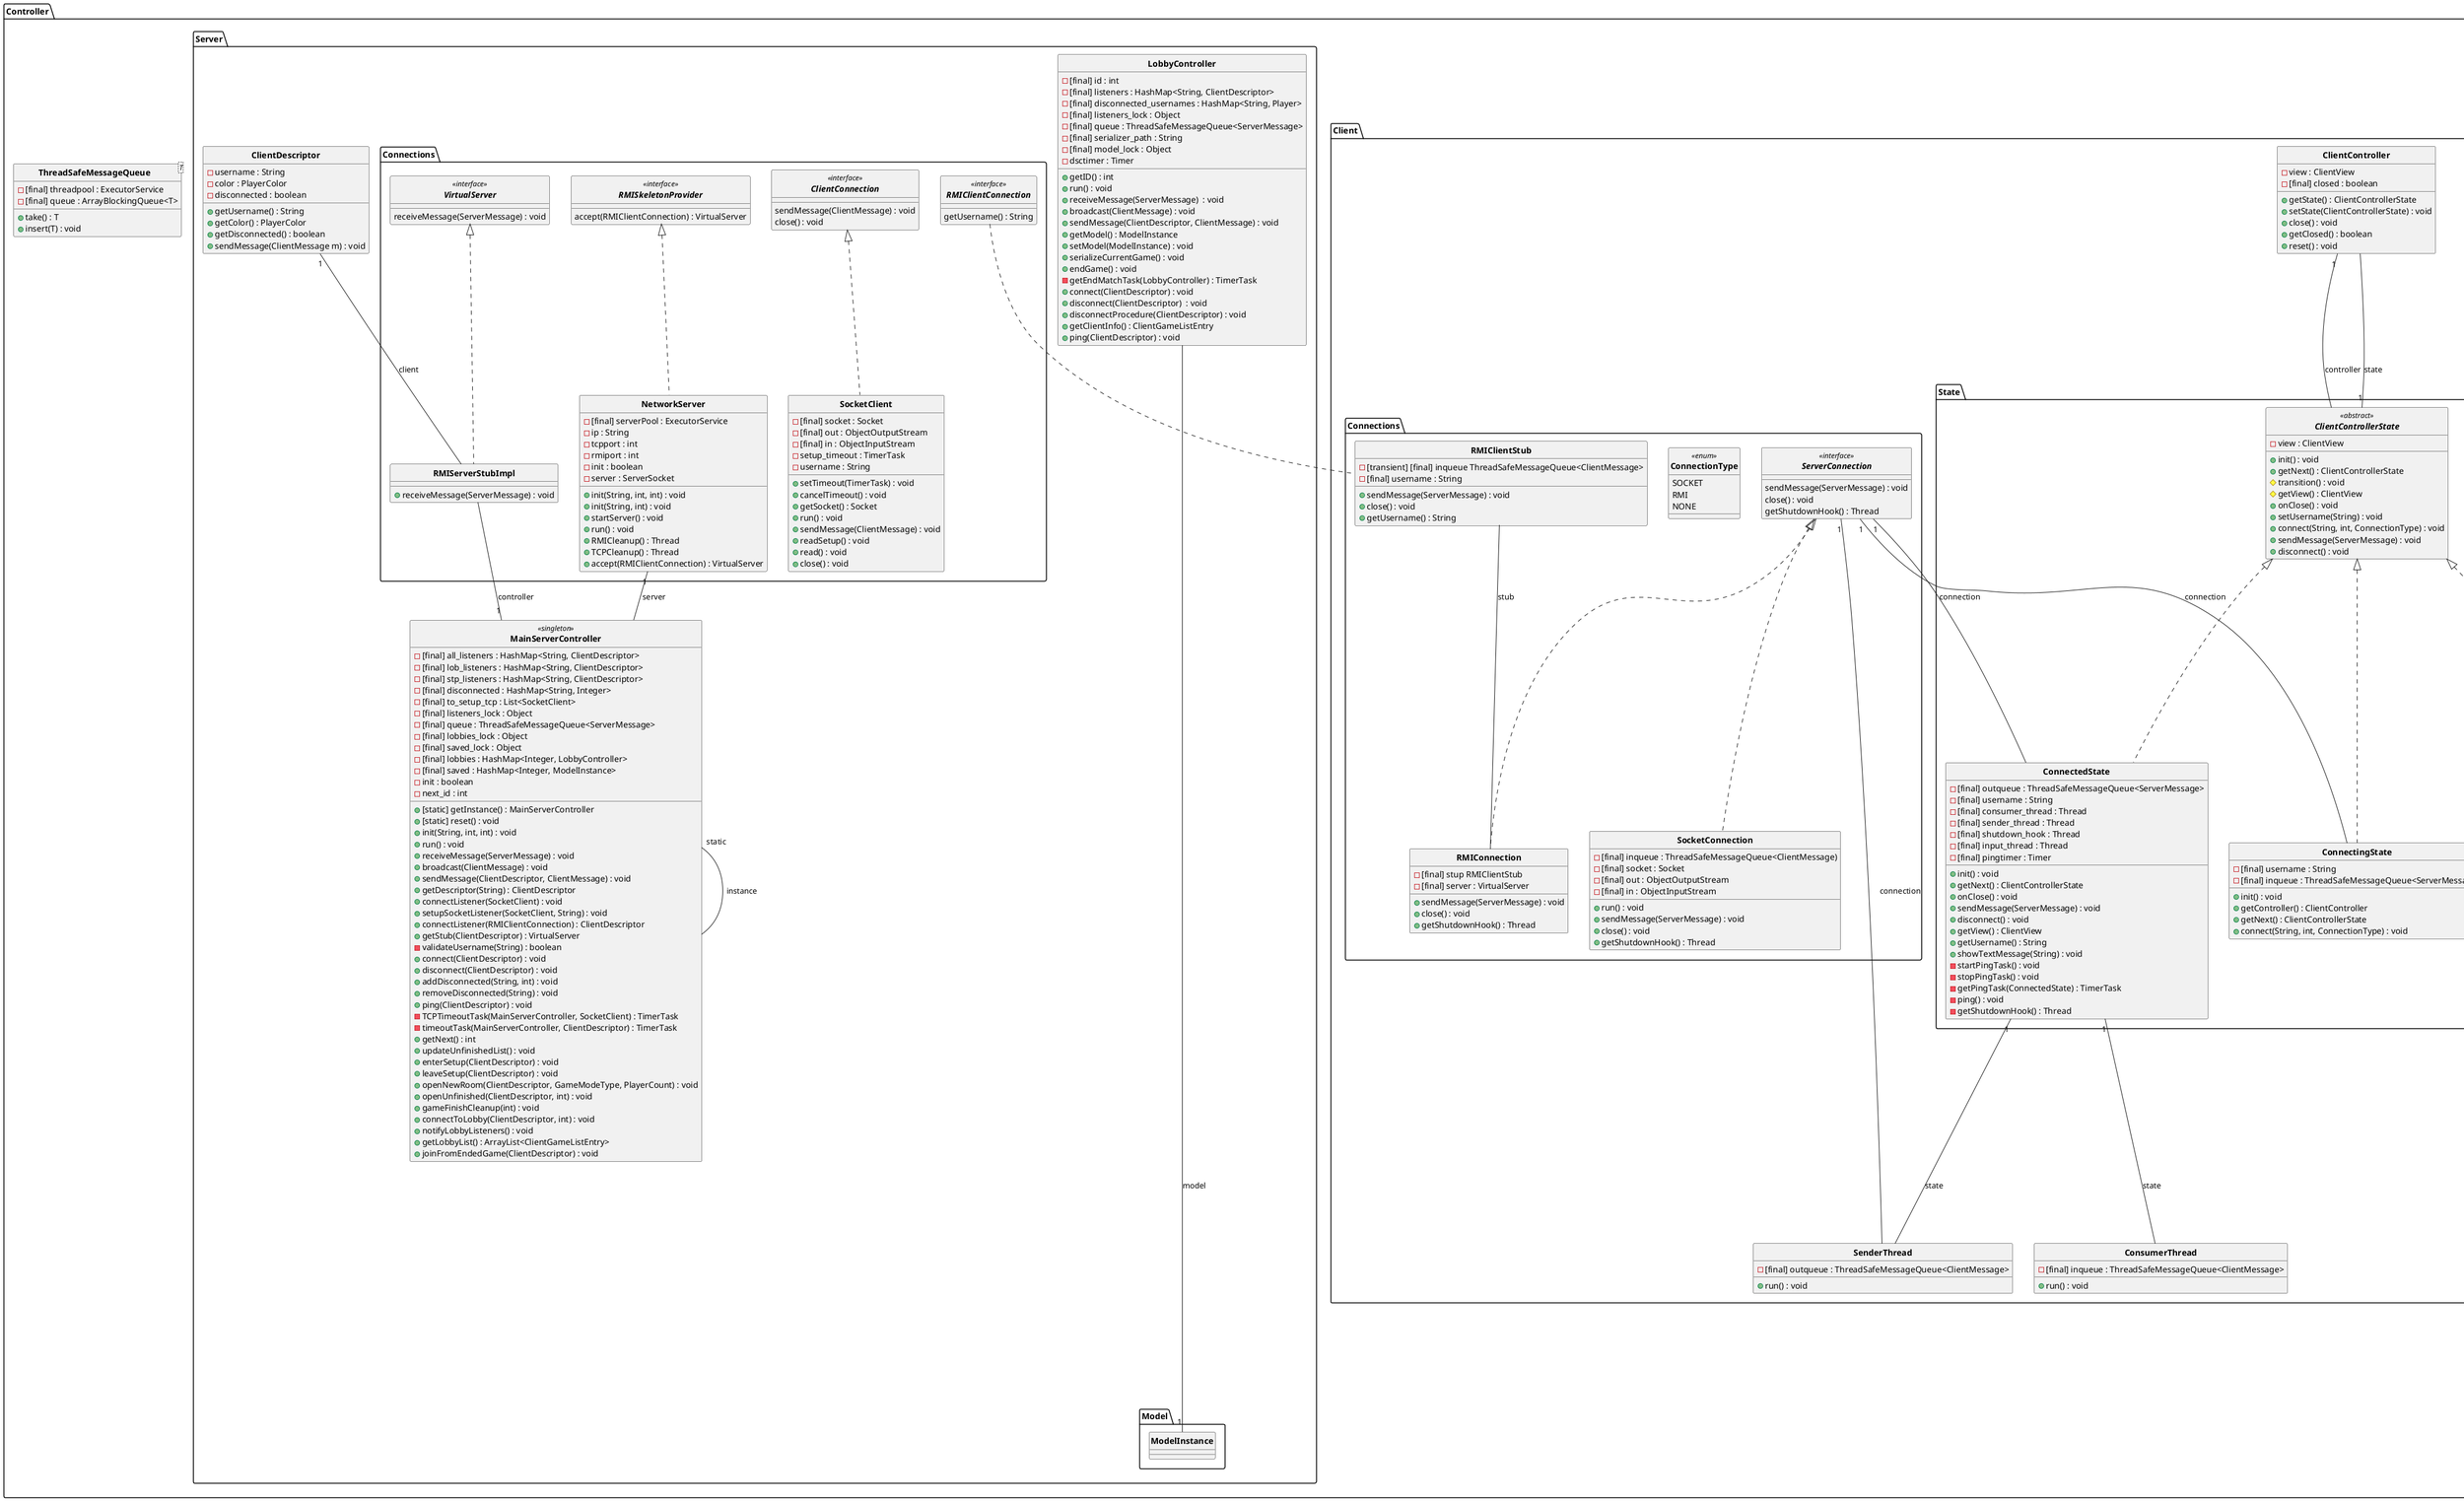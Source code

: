 @startuml controller
hide circle
skinparam classFontStyle bold
skinparam groupInheritance 1
set separator ::
skinparam classAttributeIconSize 12



' format unfinished games: list form
' 1 - game_id - num_players - player_name_0, .. , player_name_num_players-1.

package Controller {

    package Client {

        package Connections {

            enum ConnectionType <<enum>> {
                SOCKET
                RMI
                NONE
            }

            interface ServerConnection <<interface>> {
                {method} sendMessage(ServerMessage) : void
                {method} close() : void
                {method} getShutdownHook() : Thread
            }

            ServerConnection ^.. SocketConnection
            class SocketConnection {
                {field} - [final] inqueue : ThreadSafeMessageQueue<ClientMessage)
                {field} - [final] socket : Socket
                {field} - [final] out : ObjectOutputStream
                {field} - [final] in : ObjectInputStream
                {method} + run() : void
                {method} + sendMessage(ServerMessage) : void
                {method} + close() : void
                {method} + getShutdownHook() : Thread
            }

            ServerConnection ^.. RMIConnection
            RMIClientStub -d- RMIConnection:stub

            class RMIConnection {
                {field} - [final] stup RMIClientStub
                {field} - [final] server : VirtualServer
                {method} + sendMessage(ServerMessage) : void
                {method} + close() : void
                {method} + getShutdownHook() : Thread
            }

            class RMIClientStub {
                {field} - [transient] [final] inqueue ThreadSafeMessageQueue<ClientMessage>
                {field} - [final] username : String
                {method} + sendMessage(ServerMessage) : void
                {method} + close() : void
                {method} + getUsername() : String
            }

        }

        package State {
            
            Controller::Client::ClientController "1" -- ClientControllerState:controller
            abstract ClientControllerState <<abstract>> {
                {field} - view : ClientView
                {method} + init() : void
                {method} + getNext() : ClientControllerState
                {method} # transition() : void
                {method} # getView() : ClientView
                {method} + onClose() : void
                {method} + setUsername(String) : void
                {method} + connect(String, int, ConnectionType) : void
                {method} + sendMessage(ServerMessage) : void
                {method} + disconnect() : void
            }

            ClientControllerState ^.. ConnectedState
            Controller::Client::Connections::ServerConnection "1" -r- ConnectedState:connection
            class ConnectedState {
                {field} - [final] outqueue : ThreadSafeMessageQueue<ServerMessage>
                {field} - [final] username : String
                {field} - [final] consumer_thread : Thread
                {field} - [final] sender_thread : Thread
                {field} - [final] shutdown_hook : Thread
                {field} - [final] input_thread : Thread
                {field} - [final] pingtimer : Timer
                {method} + init() : void
                {method} + getNext() : ClientControllerState
                {method} + onClose() : void
                {method} + sendMessage(ServerMessage) : void
                {method} + disconnect() : void
                {method} + getView() : ClientView
                {method} + getUsername() : String
                {method} + showTextMessage(String) : void
                {method} - startPingTask() : void
                {method} - stopPingTask() : void
                {method} - getPingTask(ConnectedState) : TimerTask
                {method} - ping() : void
                {method} - getShutdownHook() : Thread
            }

            ClientControllerState ^.. ConnectingState
            Controller::Client::Connections::ServerConnection "1" -- ConnectingState:connection
            class ConnectingState {
                {field} - [final] username : String
                {field} - [final] inqueue : ThreadSafeMessageQueue<ServerMessage>
                {method} + init() : void
                {method} + getController() : ClientController
                {method} + getNext() : ClientControllerState
                {method} + connect(String, int, ConnectionType) : void
            }

            ClientControllerState ^.. TitleScreenState
            class TitleScreenState {
                {field} - [final] username : String
                {method} + init() : void
                {method} + getNext() : ClientControllerState
                {method} + setUsername(String) : void
                {method} + exit() : void
                {method} + validateUsername(String) : boolean
            }
        
        }

        Controller::Client::State::ClientControllerState "1" -- ClientController:state
        class ClientController {
            {field} - view : ClientView
            {field} - [final] closed : boolean
            {method} + getState() : ClientControllerState
            {method} + setState(ClientControllerState) : void
            {method} + close() : void
            {method} + getClosed() : boolean
            {method} + reset() : void
        }

        Controller::Client::State::ConnectedState "1" -- ConsumerThread:state
        class ConsumerThread {
            {field} - [final] inqueue : ThreadSafeMessageQueue<ClientMessage>
            {method} + run() : void
        }

        Controller::Client::Connections::ServerConnection "1" -- SenderThread:connection
        Controller::Client::State::ConnectedState "1" -- SenderThread:state
        class SenderThread {
            {field} - [final] outqueue : ThreadSafeMessageQueue<ClientMessage>
            {method} + run() : void
        }

    }

    package Server{

        package Connections {

            interface ClientConnection <<interface>> {
                {method} sendMessage(ClientMessage) : void
                {method} close() : void
            }

            RMIClientConnection .. RMIClientStub
            interface RMIClientConnection <<interface>> {
                {method} getUsername() : String
            }

            interface RMISkeletonProvider <<interface>> {
                {method} accept(RMIClientConnection) : VirtualServer
            }

            interface VirtualServer <<interface>> {
                {method} receiveMessage(ServerMessage) : void
            }

            RMISkeletonProvider ^.. NetworkServer
            class NetworkServer {
                {field} - [final] serverPool : ExecutorService
                {field} - ip : String
                {field} - tcpport : int
                {field} - rmiport : int
                {field} - init : boolean
                {field} - server : ServerSocket
                {method} + init(String, int, int) : void
                {method} + init(String, int) : void
                {method} + startServer() : void
                {method} + run() : void
                {method} + RMICleanup() : Thread
                {method} + TCPCleanup() : Thread
                {method} + accept(RMIClientConnection) : VirtualServer
            }

            VirtualServer ^.. RMIServerStubImpl
            Controller::Server::MainServerController "1" -- RMIServerStubImpl:controller
            Controller::Server::ClientDescriptor "1" -- RMIServerStubImpl:client
            class RMIServerStubImpl {
                {method} + receiveMessage(ServerMessage) : void
            }

            ClientConnection ^.. SocketClient
            class SocketClient {
                {field} - [final] socket : Socket
                {field} - [final] out : ObjectOutputStream
                {field} - [final] in : ObjectInputStream
                {field} - setup_timeout : TimerTask
                {field} - username : String
                {method} + setTimeout(TimerTask) : void
                {method} + cancelTimeout() : void
                {method} + getSocket() : Socket
                {method} + run() : void
                {method} + sendMessage(ClientMessage) : void
                {method} + readSetup() : void
                {method} + read() : void
                {method} + close() : void
            }

        }


        Controller::Server::MainServerController "static" ----d---- MainServerController:instance
        Controller::Server::Connections::NetworkServer "1" -- MainServerController:server
        class MainServerController <<singleton>> {
            {field} - [final] all_listeners : HashMap<String, ClientDescriptor> 
            {field} - [final] lob_listeners : HashMap<String, ClientDescriptor> 
            {field} - [final] stp_listeners : HashMap<String, ClientDescriptor> 
            {field} - [final] disconnected : HashMap<String, Integer> 
            {field} - [final] to_setup_tcp : List<SocketClient> 
            {field} - [final] listeners_lock : Object 
            {field} - [final] queue : ThreadSafeMessageQueue<ServerMessage> 
            {field} - [final] lobbies_lock : Object 
            {field} - [final] saved_lock : Object 
            {field} - [final] lobbies : HashMap<Integer, LobbyController> 
            {field} - [final] saved : HashMap<Integer, ModelInstance>
            {field} - init : boolean
            {field} - next_id : int
            {method} + [static] getInstance() : MainServerController
            {method} + [static] reset() : void
            {method} + init(String, int, int) : void
            {method} + run() : void
            {method} + receiveMessage(ServerMessage) : void
            {method} + broadcast(ClientMessage) : void
            {method} + sendMessage(ClientDescriptor, ClientMessage) : void
            {method} + getDescriptor(String) : ClientDescriptor
            {method} + connectListener(SocketClient) : void
            {method} + setupSocketListener(SocketClient, String) : void
            {method} + connectListener(RMIClientConnection) : ClientDescriptor 
            {method} + getStub(ClientDescriptor) : VirtualServer
            {method} - validateUsername(String) : boolean 
            {method} + connect(ClientDescriptor) : void
            {method} + disconnect(ClientDescriptor) : void
            {method} + addDisconnected(String, int) : void
            {method} + removeDisconnected(String) : void
            {method} + ping(ClientDescriptor) : void
            {method} - TCPTimeoutTask(MainServerController, SocketClient) : TimerTask
            {method} - timeoutTask(MainServerController, ClientDescriptor) : TimerTask
            {method} + getNext() : int
            {method} + updateUnfinishedList() : void
            {method} + enterSetup(ClientDescriptor) : void
            {method} + leaveSetup(ClientDescriptor) : void
            {method} + openNewRoom(ClientDescriptor, GameModeType, PlayerCount) : void
            {method} + openUnfinished(ClientDescriptor, int) : void
            {method} + gameFinishCleanup(int) : void
            {method} + connectToLobby(ClientDescriptor, int) : void
            {method} + notifyLobbyListeners() : void
            {method} + getLobbyList() : ArrayList<ClientGameListEntry> 
            {method} + joinFromEndedGame(ClientDescriptor) : void
        }

        Model::ModelInstance "1" ---u--- LobbyController:model
        class LobbyController {
            {field} - [final] id : int
            {field} - [final] listeners : HashMap<String, ClientDescriptor>
            {field} - [final] disconnected_usernames : HashMap<String, Player>
            {field} - [final] listeners_lock : Object
            {field} - [final] queue : ThreadSafeMessageQueue<ServerMessage> 
            {field} - [final] serializer_path : String
            {field} - [final] model_lock : Object
            {field} - dsctimer : Timer
            {method} + getID() : int
            {method} + run() : void
            {method} + receiveMessage(ServerMessage)  : void
            {method} + broadcast(ClientMessage) : void
            {method} + sendMessage(ClientDescriptor, ClientMessage) : void
            {method} + getModel() : ModelInstance
            {method} + setModel(ModelInstance) : void
            {method} + serializeCurrentGame() : void
            {method} + endGame() : void
            {method} - getEndMatchTask(LobbyController) : TimerTask
            {method} + connect(ClientDescriptor) : void
            {method} + disconnect(ClientDescriptor)  : void
            {method} + disconnectProcedure(ClientDescriptor) : void
            {method} + getClientInfo() : ClientGameListEntry
            {method} + ping(ClientDescriptor) : void
        }

        class ClientDescriptor {
            {field} - username : String
            {field} - color : PlayerColor
            {field} - disconnected : boolean
            {method} + getUsername() : String
            {method} + getColor() : PlayerColor
            {method} + getDisconnected() : boolean
            {method} + sendMessage(ClientMessage m) : void
        }

    }

    class ThreadSafeMessageQueue<T> {
        {field} - [final] threadpool : ExecutorService
        {field} - [final] queue : ArrayBlockingQueue<T>
        {method} + take() : T
        {method} + insert(T) : void
    }

}

package Message {
    '//TODO: muovi e metti in controller i messaggi che ha senso

    interface Message <<interface, serializable>>

    Message ^-d- ServerMessage::ServerMessage
    package ServerMessage{
        abstract ServerMessage <<abstract>> {
            {field} # descriptor : ClientDescriptor
            {method} + getDescriptor() : ClientDescriptor
            {method} + setDescriptor(ClientDescriptor) : void
            {method} + [abstract] public abstract void receive(MainServerController) : void
            {method} + receive(LobbyController) : void
            {method} + receive(ModelInstance) : void
            {method} + receive(GameState) : void
            {method} + receive(CardState) : void
        }

        ServerMessage ^.l. DiscardCargoMessage
        class DiscardCargoMessage {
            {field} - [final] coords : ShipCoords
            {field} - [final] type : ShipmentType
            {method} + receive(MainServerController) : void
            {method} + receive(LobbyController) : void
            {method} + receive(ModelInstance) : void
            {method} + receive(GameState) : void
            {method} + receive(CardState) : void
        }

        ServerMessage ^... EnterLobbyMessage
        class EnterLobbyMessage {
            {field} - [final] id : int
            {method} + receive(MainServerController) : void
        }

        ServerMessage ^.. EnterSetupMessage
        class EnterSetupMessage {
            {method} + receive(MainServerController) : void
        }

        ServerMessage ^.r. LeaveSetupMessage
        class LeaveSetupMessage {
            {method} + receive(MainServerController) : void
        }

        ServerMessage ^... MoveCargoMessage
        class MoveCargoMessage {
            {field} - [final] target : ShipCoords
            {field} - [final] source : ShipCoords
            {field} - [final] type : ShipmentType
            {method} + receive(MainServerController) : void
            {method} + receive(LobbyController) : void
            {method} + receive(ModelInstance) : void
            {method} + receive(GameState) : void
            {method} + receive(CardState) : void
        }

        ServerMessage ^.. OpenLobbyMessage
        class OpenLobbyMessage {
            {field} - [final] count : PlayerCount
            {field} - [final] type : GameModeType
            {method} + receive(MainServerController) : void
        }

        ServerMessage ^.l. OpenUnfinishedMessage
        class OpenUnfinishedMessage {
            {field} - [final] id : int
            {method} + receive(MainServerController) : void
        }

        ServerMessage ^... PlayerGiveUpMessage
        class PlayerGiveUpMessage {
            {method} + receive(MainServerController) : void
            {method} + receive(LobbyController) : void
            {method} + receive(ModelInstance) : void
            {method} + receive(GameState) : void
        }

        ServerMessage ^.. PutComponentMessage
        class PutComponentMessage {
            {field} - [final] id : int
            {field} - [final] coords : ShipCoords
            {field} - [final] rotation : ComponentRotation
            {method} + receive(MainServerController) : void
            {method} + receive(LobbyController) : void
            {method} + receive(ModelInstance) : void
            {method} + receive(GameState) : void
        }

        ServerMessage ^.r. RemoveComponentMessage
        class RemoveComponentMessage {
            {field} - [final] coords : ShipCoords
            {method} + receive(MainServerController) : void
            {method} + receive(LobbyController) : void
            {method} + receive(ModelInstance) : void
            {method} + receive(GameState) : void
        }

        ServerMessage ^... SelectBlobMessage
        class SelectBlobMessage {
            {field} - [final] blob_coords : ShipCoords
            {method} + receive(MainServerController) : void
            {method} + receive(LobbyController) : void
            {method} + receive(ModelInstance) : void
            {method} + receive(GameState) : void
            {method} + receive(CardState) : void
        }

        ServerMessage ^.. SendContinueMessage
        class SendContinueMessage {
            {method} + receive(MainServerController) : void
            {method} + receive(LobbyController) : void
            {method} + receive(ModelInstance) : void
            {method} + receive(GameState) : void
            {method} + receive(CardState) : void
        }

        ServerMessage ^.l. DiscardComponentMessage
        class DiscardComponentMessage{
            {method} + receive(MainServerController) : void
            {method} + receive(LobbyController) : void
            {method} + receive(ModelInstance) : void
            {method} + receive(GameState) : void
            {method} + receive(CardState) : void
        }

        ServerMessage ^... ToggleHourglassMessage
        class ToggleHourglassMessage{
            {method} + receive(MainServerController) : void
            {method} + receive(LobbyController) : void
            {method} + receive(ModelInstance) : void
            {method} + receive(GameState) : void
        }

        ServerMessage ^.. ServerConnectMessage
        class ServerConnectMessage {
            {method} + receive(MainServerController) : void
            {method} + receive(LobbyController) : void
            {method} + receive(ModelInstance) : void
            {method} + receive(GameState) : void
        }

        ServerMessage ^.r. ServerDisconnectMessage
        class ServerDisconnectMessage {
            {method} + receive(MainServerController) : void
            {method} + receive(LobbyController) : void
            {method} + receive(ModelInstance) : void
            {method} + receive(GameState) : void
            {method} + receive(CardState) : void
        }

        ServerMessage ^... TakeComponentMessage
        class TakeComponentMessage {
            {method} + receive(MainServerController) : void
            {method} + receive(LobbyController) : void
            {method} + receive(ModelInstance) : void
            {method} + receive(GameState) : void
        }

        ServerMessage ^.. SetCrewMessage
        class SetCrewMessage{
            {field} - [final] coords : ShipCoords
            {field} - [final] type : AlienType
            {method} + receive(MainServerController) : void
            {method} + receive(LobbyController) : void
            {method} + receive(ModelInstance) : void
            {method} + receive(GameState) : void
        }

        ServerMessage ^.l. TakeDiscardedComponentMessage
        class TakeDiscardedComponentMessage {
            {field} - [final] id : int
            {method} + receive(MainServerController) : void
            {method} + receive(LobbyController) : void
            {method} + receive(ModelInstance) : void
            {method} + receive(GameState) : void
        }

        ServerMessage ^... TurnOnMessage
        class TurnOnMessage{
            {field} - [final] target : ShipCoords
            {field} - [final] battery : ShipCoords
            {method} + receive(MainServerController) : void
            {method} + receive(LobbyController) : void
            {method} + receive(ModelInstance) : void
            {method} + receive(GameState) : void
            {method} + receive(CardState) : void
        }
        
        ServerMessage ^.. RemoveCrewMessage
        class RemoveCrewMessage{
            {field} - [final] coords : ShipCoords
            {method} + receive(MainServerController) : void
            {method} + receive(LobbyController) : void
            {method} + receive(ModelInstance) : void
            {method} + receive(GameState) : void
            {method} + receive(CardState) : void
        }

        ServerMessage ^.r. TakeRewardMessage
        class TakeRewardMessage {
            {field} - [final] took : boolean
            {method} + receive(MainServerController) : void
            {method} + receive(LobbyController) : void
            {method} + receive(ModelInstance) : void
            {method} + receive(GameState) : void
            {method} + receive(CardState) : void
        }

        ServerMessage ^... TakeCargoMessage
        class TakeCargoMessage{
            {field} - [final] coords : ShipCoords
            {field} - [final] type : ShipmentType
            {method} + receive(MainServerController) : void
            {method} + receive(LobbyController) : void
            {method} + receive(ModelInstance) : void
            {method} + receive(GameState) : void
            {method} + receive(CardState) : void
        }

        ServerMessage ^.. SelectLandingMessage
        class SelectLandingMessage {
            {field} - [final] id : int
            {method} + receive(MainServerController) : void
            {method} + receive(LobbyController) : void
            {method} + receive(ModelInstance) : void
            {method} + receive(GameState) : void
            {method} + receive(CardState) : void
        }

        ServerMessage ^.l. UsernameSetupMessage
        class UsernameSetupMessage {
            {field} - [final] username : String
            {method} + receive(MainServerController) : void
            {method} + getUsername() : String
        }

        ServerMessage ^... PingMessage
        class PingMessage{
            {method} + receive(MainServerController) : void
            {method} + receive(LobbyController) : void
        }

        ServerMessage ^.. ReserveComponentMessage
        class ReserveComponentMessage {
            {method} + receive(MainServerController) : void
            {method} + receive(LobbyController) : void
            {method} + receive(ModelInstance) : void
            {method} + receive(GameState) : void
        }

    }

    

    Message ^-- ClientMessage::ClientMessage
    package ClientMessage {

        abstract ClientMessage <<abstract>> {
            {method} + [abstract] receive(ConnectedState) : void
        }

        ClientMessage ^.r. ClientDisconnectMessage
        class ClientDisconnectMessage {
            {method} + [abstract] receive(ConnectedState) : void
        }

        ClientMessage ^.. NotifyStateUpdateMessage
        class NotifyStateUpdateMessage {
            {field} - [final] state : ClientState
            {method} + [abstract] receive(ConnectedState) : void
        }

        ClientMessage ^.. ViewMessage
        class ViewMessage{
            {field} - [final] message : String
            {method} + [abstract] receive(ConnectedState) : void
        }

    }
    
}

@enduml


